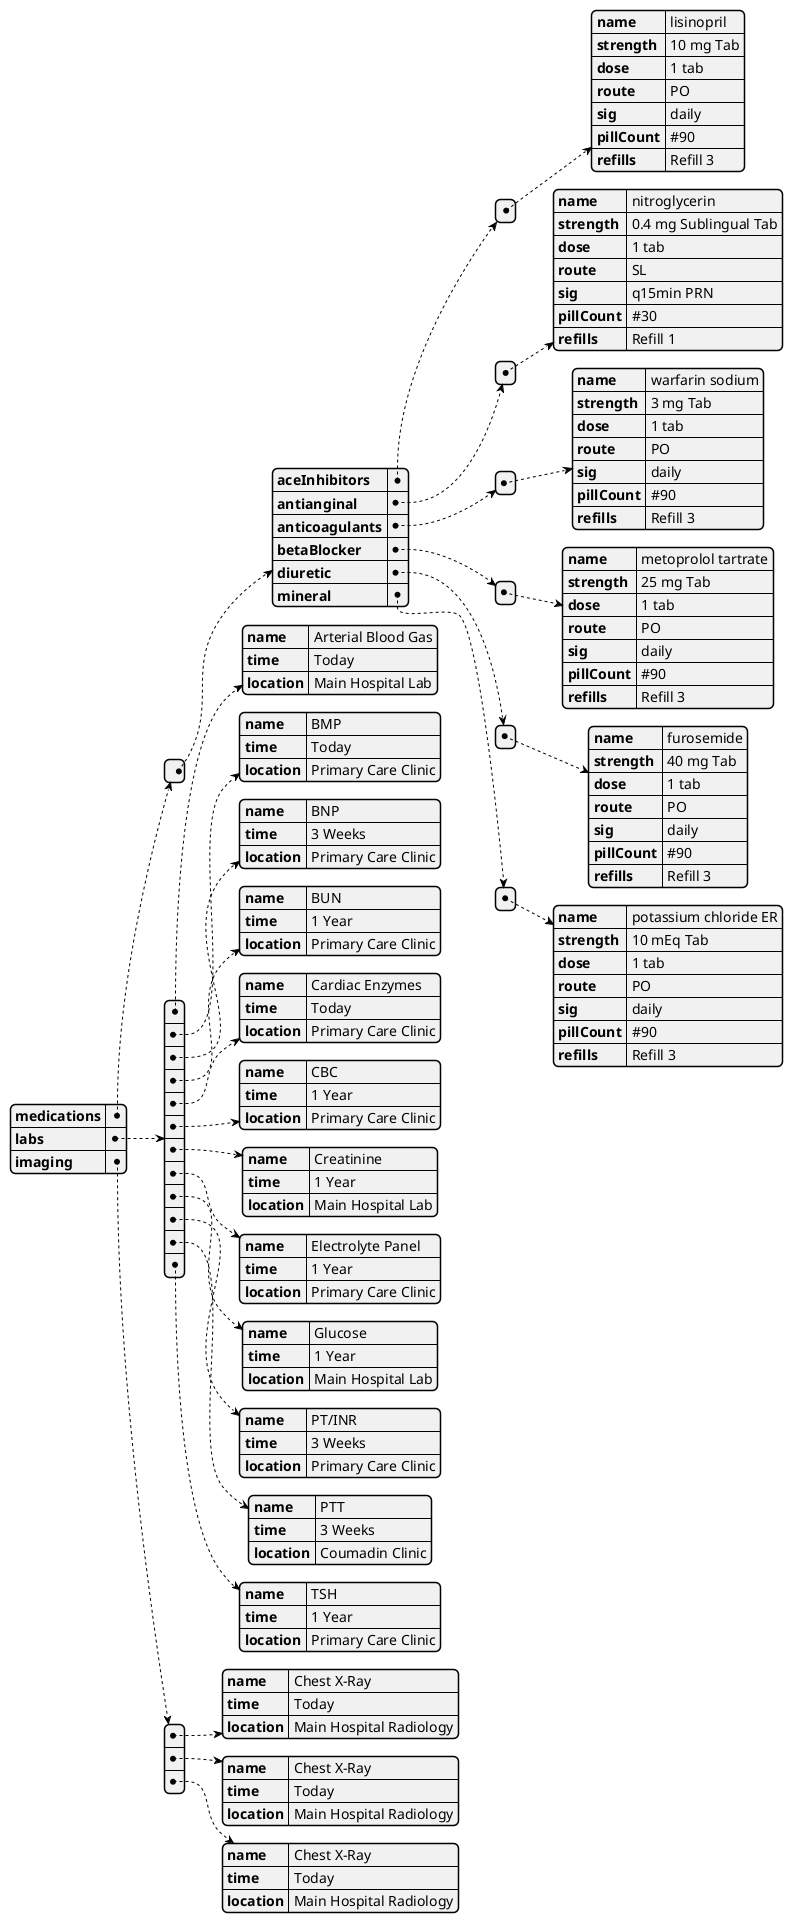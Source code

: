 {
  "sha1": "s1k2jjkaru5cqroqk38kvju651xygek",
  "insertion": {
    "when": "2024-06-04T17:28:44.578Z",
    "url": "https://support.oneskyapp.com/hc/en-us/articles/208047697-JSON-sample-files",
    "user": "plantuml@gmail.com"
  }
}
@startjson
   {
    "medications":[{
            "aceInhibitors":[{
                "name":"lisinopril",
                "strength":"10 mg Tab",
                "dose":"1 tab",
                "route":"PO",
                "sig":"daily",
                "pillCount":"#90",
                "refills":"Refill 3"
            }],
            "antianginal":[{
                "name":"nitroglycerin",
                "strength":"0.4 mg Sublingual Tab",
                "dose":"1 tab",
                "route":"SL",
                "sig":"q15min PRN",
                "pillCount":"#30",
                "refills":"Refill 1"
            }],
            "anticoagulants":[{
                "name":"warfarin sodium",
                "strength":"3 mg Tab",
                "dose":"1 tab",
                "route":"PO",
                "sig":"daily",
                "pillCount":"#90",
                "refills":"Refill 3"
            }],
            "betaBlocker":[{
                "name":"metoprolol tartrate",
                "strength":"25 mg Tab",
                "dose":"1 tab",
                "route":"PO",
                "sig":"daily",
                "pillCount":"#90",
                "refills":"Refill 3"
            }],
            "diuretic":[{
                "name":"furosemide",
                "strength":"40 mg Tab",
                "dose":"1 tab",
                "route":"PO",
                "sig":"daily",
                "pillCount":"#90",
                "refills":"Refill 3"
            }],
            "mineral":[{
                "name":"potassium chloride ER",
                "strength":"10 mEq Tab",
                "dose":"1 tab",
                "route":"PO",
                "sig":"daily",
                "pillCount":"#90",
                "refills":"Refill 3"
            }]
        }
    ],
    "labs":[{
        "name":"Arterial Blood Gas",
        "time":"Today",
        "location":"Main Hospital Lab"      
        },
        {
        "name":"BMP",
        "time":"Today",
        "location":"Primary Care Clinic"    
        },
        {
        "name":"BNP",
        "time":"3 Weeks",
        "location":"Primary Care Clinic"    
        },
        {
        "name":"BUN",
        "time":"1 Year",
        "location":"Primary Care Clinic"    
        },
        {
        "name":"Cardiac Enzymes",
        "time":"Today",
        "location":"Primary Care Clinic"    
        },
        {
        "name":"CBC",
        "time":"1 Year",
        "location":"Primary Care Clinic"    
        },
        {
        "name":"Creatinine",
        "time":"1 Year",
        "location":"Main Hospital Lab"  
        },
        {
        "name":"Electrolyte Panel",
        "time":"1 Year",
        "location":"Primary Care Clinic"    
        },
        {
        "name":"Glucose",
        "time":"1 Year",
        "location":"Main Hospital Lab"  
        },
        {
        "name":"PT/INR",
        "time":"3 Weeks",
        "location":"Primary Care Clinic"    
        },
        {
        "name":"PTT",
        "time":"3 Weeks",
        "location":"Coumadin Clinic"    
        },
        {
        "name":"TSH",
        "time":"1 Year",
        "location":"Primary Care Clinic"    
        }
    ],
    "imaging":[{
        "name":"Chest X-Ray",
        "time":"Today",
        "location":"Main Hospital Radiology"    
        },
        {
        "name":"Chest X-Ray",
        "time":"Today",
        "location":"Main Hospital Radiology"    
        },
        {
        "name":"Chest X-Ray",
        "time":"Today",
        "location":"Main Hospital Radiology"    
        }
    ]
}
@endjson
